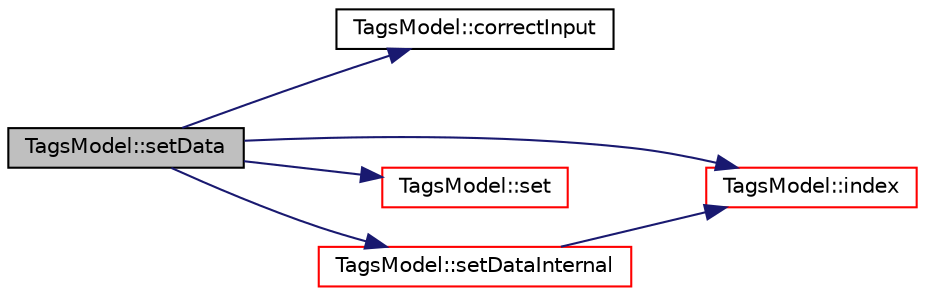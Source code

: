 digraph "TagsModel::setData"
{
 // LATEX_PDF_SIZE
  edge [fontname="Helvetica",fontsize="10",labelfontname="Helvetica",labelfontsize="10"];
  node [fontname="Helvetica",fontsize="10",shape=record];
  rankdir="LR";
  Node1 [label="TagsModel::setData",height=0.2,width=0.4,color="black", fillcolor="grey75", style="filled", fontcolor="black",tooltip=" "];
  Node1 -> Node2 [color="midnightblue",fontsize="10",style="solid",fontname="Helvetica"];
  Node2 [label="TagsModel::correctInput",height=0.2,width=0.4,color="black", fillcolor="white", style="filled",URL="$class_tags_model.html#a08f82806abee44f4fdd860bb2f5d16c5",tooltip=" "];
  Node1 -> Node3 [color="midnightblue",fontsize="10",style="solid",fontname="Helvetica"];
  Node3 [label="TagsModel::index",height=0.2,width=0.4,color="red", fillcolor="white", style="filled",URL="$class_tags_model.html#a5eb7447c0a00b696ff9b6395aea50ded",tooltip=" "];
  Node1 -> Node5 [color="midnightblue",fontsize="10",style="solid",fontname="Helvetica"];
  Node5 [label="TagsModel::set",height=0.2,width=0.4,color="red", fillcolor="white", style="filled",URL="$class_tags_model.html#a6579f36a9cfd866fe392d926abfa0519",tooltip=" "];
  Node1 -> Node19 [color="midnightblue",fontsize="10",style="solid",fontname="Helvetica"];
  Node19 [label="TagsModel::setDataInternal",height=0.2,width=0.4,color="red", fillcolor="white", style="filled",URL="$class_tags_model.html#a2bdeb93a72435acfbe09a1432c0c5f97",tooltip=" "];
  Node19 -> Node3 [color="midnightblue",fontsize="10",style="solid",fontname="Helvetica"];
}
